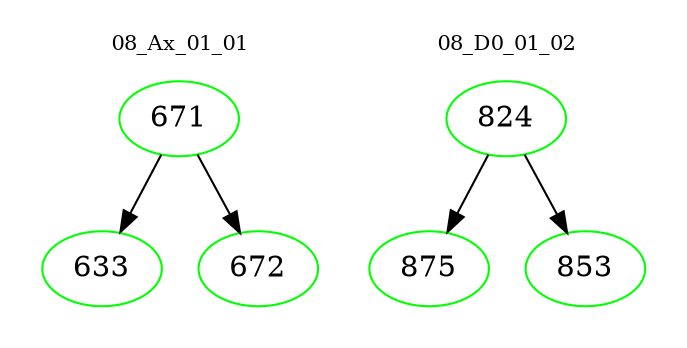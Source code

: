 digraph{
subgraph cluster_0 {
color = white
label = "08_Ax_01_01";
fontsize=10;
T0_671 [label="671", color="green"]
T0_671 -> T0_633 [color="black"]
T0_633 [label="633", color="green"]
T0_671 -> T0_672 [color="black"]
T0_672 [label="672", color="green"]
}
subgraph cluster_1 {
color = white
label = "08_D0_01_02";
fontsize=10;
T1_824 [label="824", color="green"]
T1_824 -> T1_875 [color="black"]
T1_875 [label="875", color="green"]
T1_824 -> T1_853 [color="black"]
T1_853 [label="853", color="green"]
}
}
